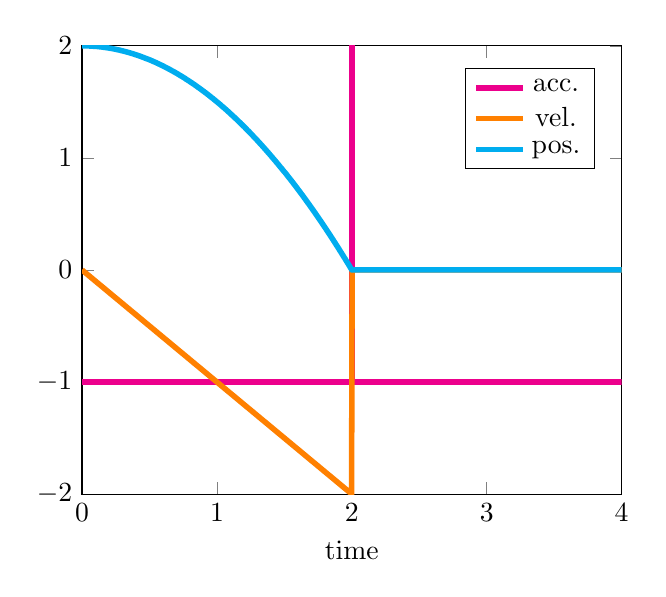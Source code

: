 \begin{tikzpicture}[]
\begin{axis}[
  legend style = {{at={(0.95,0.95)},anchor=north east}},
  xmin = {0.0},
  xmax = {4.0},
  axis equal image = {false},
  ymax = {2.0},
  xlabel = {time},
  hide axis = {false},
  ymin = {-2.0}
]

\addplot+[
  mark = {none},
  color=magenta, line width=2pt,
  forget plot,
] coordinates {
  (2.0, -1.0)
  (2.0, 10.0)
};

\addplot+[
  mark = {none},
  color=magenta, line width=2pt
] coordinates {
  (0.0, -1.0)
  (0.004, -1.0)
  (0.008, -1.0)
  (0.012, -1.0)
  (0.016, -1.0)
  (0.02, -1.0)
  (0.024, -1.0)
  (0.028, -1.0)
  (0.032, -1.0)
  (0.036, -1.0)
  (0.04, -1.0)
  (0.044, -1.0)
  (0.048, -1.0)
  (0.052, -1.0)
  (0.056, -1.0)
  (0.06, -1.0)
  (0.064, -1.0)
  (0.068, -1.0)
  (0.072, -1.0)
  (0.076, -1.0)
  (0.08, -1.0)
  (0.084, -1.0)
  (0.088, -1.0)
  (0.092, -1.0)
  (0.096, -1.0)
  (0.1, -1.0)
  (0.104, -1.0)
  (0.108, -1.0)
  (0.112, -1.0)
  (0.116, -1.0)
  (0.12, -1.0)
  (0.124, -1.0)
  (0.128, -1.0)
  (0.132, -1.0)
  (0.136, -1.0)
  (0.14, -1.0)
  (0.144, -1.0)
  (0.148, -1.0)
  (0.152, -1.0)
  (0.156, -1.0)
  (0.16, -1.0)
  (0.164, -1.0)
  (0.168, -1.0)
  (0.172, -1.0)
  (0.176, -1.0)
  (0.18, -1.0)
  (0.184, -1.0)
  (0.188, -1.0)
  (0.192, -1.0)
  (0.196, -1.0)
  (0.2, -1.0)
  (0.204, -1.0)
  (0.208, -1.0)
  (0.212, -1.0)
  (0.216, -1.0)
  (0.22, -1.0)
  (0.224, -1.0)
  (0.228, -1.0)
  (0.232, -1.0)
  (0.236, -1.0)
  (0.24, -1.0)
  (0.244, -1.0)
  (0.248, -1.0)
  (0.252, -1.0)
  (0.256, -1.0)
  (0.26, -1.0)
  (0.264, -1.0)
  (0.268, -1.0)
  (0.272, -1.0)
  (0.276, -1.0)
  (0.28, -1.0)
  (0.284, -1.0)
  (0.288, -1.0)
  (0.292, -1.0)
  (0.296, -1.0)
  (0.3, -1.0)
  (0.304, -1.0)
  (0.308, -1.0)
  (0.312, -1.0)
  (0.316, -1.0)
  (0.32, -1.0)
  (0.324, -1.0)
  (0.328, -1.0)
  (0.332, -1.0)
  (0.336, -1.0)
  (0.34, -1.0)
  (0.344, -1.0)
  (0.348, -1.0)
  (0.352, -1.0)
  (0.356, -1.0)
  (0.36, -1.0)
  (0.364, -1.0)
  (0.368, -1.0)
  (0.372, -1.0)
  (0.376, -1.0)
  (0.38, -1.0)
  (0.384, -1.0)
  (0.388, -1.0)
  (0.392, -1.0)
  (0.396, -1.0)
  (0.4, -1.0)
  (0.404, -1.0)
  (0.408, -1.0)
  (0.412, -1.0)
  (0.416, -1.0)
  (0.42, -1.0)
  (0.424, -1.0)
  (0.428, -1.0)
  (0.432, -1.0)
  (0.436, -1.0)
  (0.44, -1.0)
  (0.444, -1.0)
  (0.448, -1.0)
  (0.452, -1.0)
  (0.456, -1.0)
  (0.46, -1.0)
  (0.464, -1.0)
  (0.468, -1.0)
  (0.472, -1.0)
  (0.476, -1.0)
  (0.48, -1.0)
  (0.484, -1.0)
  (0.488, -1.0)
  (0.492, -1.0)
  (0.496, -1.0)
  (0.501, -1.0)
  (0.505, -1.0)
  (0.509, -1.0)
  (0.513, -1.0)
  (0.517, -1.0)
  (0.521, -1.0)
  (0.525, -1.0)
  (0.529, -1.0)
  (0.533, -1.0)
  (0.537, -1.0)
  (0.541, -1.0)
  (0.545, -1.0)
  (0.549, -1.0)
  (0.553, -1.0)
  (0.557, -1.0)
  (0.561, -1.0)
  (0.565, -1.0)
  (0.569, -1.0)
  (0.573, -1.0)
  (0.577, -1.0)
  (0.581, -1.0)
  (0.585, -1.0)
  (0.589, -1.0)
  (0.593, -1.0)
  (0.597, -1.0)
  (0.601, -1.0)
  (0.605, -1.0)
  (0.609, -1.0)
  (0.613, -1.0)
  (0.617, -1.0)
  (0.621, -1.0)
  (0.625, -1.0)
  (0.629, -1.0)
  (0.633, -1.0)
  (0.637, -1.0)
  (0.641, -1.0)
  (0.645, -1.0)
  (0.649, -1.0)
  (0.653, -1.0)
  (0.657, -1.0)
  (0.661, -1.0)
  (0.665, -1.0)
  (0.669, -1.0)
  (0.673, -1.0)
  (0.677, -1.0)
  (0.681, -1.0)
  (0.685, -1.0)
  (0.689, -1.0)
  (0.693, -1.0)
  (0.697, -1.0)
  (0.701, -1.0)
  (0.705, -1.0)
  (0.709, -1.0)
  (0.713, -1.0)
  (0.717, -1.0)
  (0.721, -1.0)
  (0.725, -1.0)
  (0.729, -1.0)
  (0.733, -1.0)
  (0.737, -1.0)
  (0.741, -1.0)
  (0.745, -1.0)
  (0.749, -1.0)
  (0.753, -1.0)
  (0.757, -1.0)
  (0.761, -1.0)
  (0.765, -1.0)
  (0.769, -1.0)
  (0.773, -1.0)
  (0.777, -1.0)
  (0.781, -1.0)
  (0.785, -1.0)
  (0.789, -1.0)
  (0.793, -1.0)
  (0.797, -1.0)
  (0.801, -1.0)
  (0.805, -1.0)
  (0.809, -1.0)
  (0.813, -1.0)
  (0.817, -1.0)
  (0.821, -1.0)
  (0.825, -1.0)
  (0.829, -1.0)
  (0.833, -1.0)
  (0.837, -1.0)
  (0.841, -1.0)
  (0.845, -1.0)
  (0.849, -1.0)
  (0.853, -1.0)
  (0.857, -1.0)
  (0.861, -1.0)
  (0.865, -1.0)
  (0.869, -1.0)
  (0.873, -1.0)
  (0.877, -1.0)
  (0.881, -1.0)
  (0.885, -1.0)
  (0.889, -1.0)
  (0.893, -1.0)
  (0.897, -1.0)
  (0.901, -1.0)
  (0.905, -1.0)
  (0.909, -1.0)
  (0.913, -1.0)
  (0.917, -1.0)
  (0.921, -1.0)
  (0.925, -1.0)
  (0.929, -1.0)
  (0.933, -1.0)
  (0.937, -1.0)
  (0.941, -1.0)
  (0.945, -1.0)
  (0.949, -1.0)
  (0.953, -1.0)
  (0.957, -1.0)
  (0.961, -1.0)
  (0.965, -1.0)
  (0.969, -1.0)
  (0.973, -1.0)
  (0.977, -1.0)
  (0.981, -1.0)
  (0.985, -1.0)
  (0.989, -1.0)
  (0.993, -1.0)
  (0.997, -1.0)
  (1.001, -1.0)
  (1.005, -1.0)
  (1.009, -1.0)
  (1.013, -1.0)
  (1.017, -1.0)
  (1.021, -1.0)
  (1.025, -1.0)
  (1.029, -1.0)
  (1.033, -1.0)
  (1.037, -1.0)
  (1.041, -1.0)
  (1.045, -1.0)
  (1.049, -1.0)
  (1.053, -1.0)
  (1.057, -1.0)
  (1.061, -1.0)
  (1.065, -1.0)
  (1.069, -1.0)
  (1.073, -1.0)
  (1.077, -1.0)
  (1.081, -1.0)
  (1.085, -1.0)
  (1.089, -1.0)
  (1.093, -1.0)
  (1.097, -1.0)
  (1.101, -1.0)
  (1.105, -1.0)
  (1.109, -1.0)
  (1.113, -1.0)
  (1.117, -1.0)
  (1.121, -1.0)
  (1.125, -1.0)
  (1.129, -1.0)
  (1.133, -1.0)
  (1.137, -1.0)
  (1.141, -1.0)
  (1.145, -1.0)
  (1.149, -1.0)
  (1.153, -1.0)
  (1.157, -1.0)
  (1.161, -1.0)
  (1.165, -1.0)
  (1.169, -1.0)
  (1.173, -1.0)
  (1.177, -1.0)
  (1.181, -1.0)
  (1.185, -1.0)
  (1.189, -1.0)
  (1.193, -1.0)
  (1.197, -1.0)
  (1.201, -1.0)
  (1.205, -1.0)
  (1.209, -1.0)
  (1.213, -1.0)
  (1.217, -1.0)
  (1.221, -1.0)
  (1.225, -1.0)
  (1.229, -1.0)
  (1.233, -1.0)
  (1.237, -1.0)
  (1.241, -1.0)
  (1.245, -1.0)
  (1.249, -1.0)
  (1.253, -1.0)
  (1.257, -1.0)
  (1.261, -1.0)
  (1.265, -1.0)
  (1.269, -1.0)
  (1.273, -1.0)
  (1.277, -1.0)
  (1.281, -1.0)
  (1.285, -1.0)
  (1.289, -1.0)
  (1.293, -1.0)
  (1.297, -1.0)
  (1.301, -1.0)
  (1.305, -1.0)
  (1.309, -1.0)
  (1.313, -1.0)
  (1.317, -1.0)
  (1.321, -1.0)
  (1.325, -1.0)
  (1.329, -1.0)
  (1.333, -1.0)
  (1.337, -1.0)
  (1.341, -1.0)
  (1.345, -1.0)
  (1.349, -1.0)
  (1.353, -1.0)
  (1.357, -1.0)
  (1.361, -1.0)
  (1.365, -1.0)
  (1.369, -1.0)
  (1.373, -1.0)
  (1.377, -1.0)
  (1.381, -1.0)
  (1.385, -1.0)
  (1.389, -1.0)
  (1.393, -1.0)
  (1.397, -1.0)
  (1.401, -1.0)
  (1.405, -1.0)
  (1.409, -1.0)
  (1.413, -1.0)
  (1.417, -1.0)
  (1.421, -1.0)
  (1.425, -1.0)
  (1.429, -1.0)
  (1.433, -1.0)
  (1.437, -1.0)
  (1.441, -1.0)
  (1.445, -1.0)
  (1.449, -1.0)
  (1.453, -1.0)
  (1.457, -1.0)
  (1.461, -1.0)
  (1.465, -1.0)
  (1.469, -1.0)
  (1.473, -1.0)
  (1.477, -1.0)
  (1.481, -1.0)
  (1.485, -1.0)
  (1.489, -1.0)
  (1.493, -1.0)
  (1.497, -1.0)
  (1.502, -1.0)
  (1.506, -1.0)
  (1.51, -1.0)
  (1.514, -1.0)
  (1.518, -1.0)
  (1.522, -1.0)
  (1.526, -1.0)
  (1.53, -1.0)
  (1.534, -1.0)
  (1.538, -1.0)
  (1.542, -1.0)
  (1.546, -1.0)
  (1.55, -1.0)
  (1.554, -1.0)
  (1.558, -1.0)
  (1.562, -1.0)
  (1.566, -1.0)
  (1.57, -1.0)
  (1.574, -1.0)
  (1.578, -1.0)
  (1.582, -1.0)
  (1.586, -1.0)
  (1.59, -1.0)
  (1.594, -1.0)
  (1.598, -1.0)
  (1.602, -1.0)
  (1.606, -1.0)
  (1.61, -1.0)
  (1.614, -1.0)
  (1.618, -1.0)
  (1.622, -1.0)
  (1.626, -1.0)
  (1.63, -1.0)
  (1.634, -1.0)
  (1.638, -1.0)
  (1.642, -1.0)
  (1.646, -1.0)
  (1.65, -1.0)
  (1.654, -1.0)
  (1.658, -1.0)
  (1.662, -1.0)
  (1.666, -1.0)
  (1.67, -1.0)
  (1.674, -1.0)
  (1.678, -1.0)
  (1.682, -1.0)
  (1.686, -1.0)
  (1.69, -1.0)
  (1.694, -1.0)
  (1.698, -1.0)
  (1.702, -1.0)
  (1.706, -1.0)
  (1.71, -1.0)
  (1.714, -1.0)
  (1.718, -1.0)
  (1.722, -1.0)
  (1.726, -1.0)
  (1.73, -1.0)
  (1.734, -1.0)
  (1.738, -1.0)
  (1.742, -1.0)
  (1.746, -1.0)
  (1.75, -1.0)
  (1.754, -1.0)
  (1.758, -1.0)
  (1.762, -1.0)
  (1.766, -1.0)
  (1.77, -1.0)
  (1.774, -1.0)
  (1.778, -1.0)
  (1.782, -1.0)
  (1.786, -1.0)
  (1.79, -1.0)
  (1.794, -1.0)
  (1.798, -1.0)
  (1.802, -1.0)
  (1.806, -1.0)
  (1.81, -1.0)
  (1.814, -1.0)
  (1.818, -1.0)
  (1.822, -1.0)
  (1.826, -1.0)
  (1.83, -1.0)
  (1.834, -1.0)
  (1.838, -1.0)
  (1.842, -1.0)
  (1.846, -1.0)
  (1.85, -1.0)
  (1.854, -1.0)
  (1.858, -1.0)
  (1.862, -1.0)
  (1.866, -1.0)
  (1.87, -1.0)
  (1.874, -1.0)
  (1.878, -1.0)
  (1.882, -1.0)
  (1.886, -1.0)
  (1.89, -1.0)
  (1.894, -1.0)
  (1.898, -1.0)
  (1.902, -1.0)
  (1.906, -1.0)
  (1.91, -1.0)
  (1.914, -1.0)
  (1.918, -1.0)
  (1.922, -1.0)
  (1.926, -1.0)
  (1.93, -1.0)
  (1.934, -1.0)
  (1.938, -1.0)
  (1.942, -1.0)
  (1.946, -1.0)
  (1.95, -1.0)
  (1.954, -1.0)
  (1.958, -1.0)
  (1.962, -1.0)
  (1.966, -1.0)
  (1.97, -1.0)
  (1.974, -1.0)
  (1.978, -1.0)
  (1.982, -1.0)
  (1.986, -1.0)
  (1.99, -1.0)
  (1.994, -1.0)
  (1.998, -1.0)
  (2.002, -1.0)
  (2.006, -1.0)
  (2.01, -1.0)
  (2.014, -1.0)
  (2.018, -1.0)
  (2.022, -1.0)
  (2.026, -1.0)
  (2.03, -1.0)
  (2.034, -1.0)
  (2.038, -1.0)
  (2.042, -1.0)
  (2.046, -1.0)
  (2.05, -1.0)
  (2.054, -1.0)
  (2.058, -1.0)
  (2.062, -1.0)
  (2.066, -1.0)
  (2.07, -1.0)
  (2.074, -1.0)
  (2.078, -1.0)
  (2.082, -1.0)
  (2.086, -1.0)
  (2.09, -1.0)
  (2.094, -1.0)
  (2.098, -1.0)
  (2.102, -1.0)
  (2.106, -1.0)
  (2.11, -1.0)
  (2.114, -1.0)
  (2.118, -1.0)
  (2.122, -1.0)
  (2.126, -1.0)
  (2.13, -1.0)
  (2.134, -1.0)
  (2.138, -1.0)
  (2.142, -1.0)
  (2.146, -1.0)
  (2.15, -1.0)
  (2.154, -1.0)
  (2.158, -1.0)
  (2.162, -1.0)
  (2.166, -1.0)
  (2.17, -1.0)
  (2.174, -1.0)
  (2.178, -1.0)
  (2.182, -1.0)
  (2.186, -1.0)
  (2.19, -1.0)
  (2.194, -1.0)
  (2.198, -1.0)
  (2.202, -1.0)
  (2.206, -1.0)
  (2.21, -1.0)
  (2.214, -1.0)
  (2.218, -1.0)
  (2.222, -1.0)
  (2.226, -1.0)
  (2.23, -1.0)
  (2.234, -1.0)
  (2.238, -1.0)
  (2.242, -1.0)
  (2.246, -1.0)
  (2.25, -1.0)
  (2.254, -1.0)
  (2.258, -1.0)
  (2.262, -1.0)
  (2.266, -1.0)
  (2.27, -1.0)
  (2.274, -1.0)
  (2.278, -1.0)
  (2.282, -1.0)
  (2.286, -1.0)
  (2.29, -1.0)
  (2.294, -1.0)
  (2.298, -1.0)
  (2.302, -1.0)
  (2.306, -1.0)
  (2.31, -1.0)
  (2.314, -1.0)
  (2.318, -1.0)
  (2.322, -1.0)
  (2.326, -1.0)
  (2.33, -1.0)
  (2.334, -1.0)
  (2.338, -1.0)
  (2.342, -1.0)
  (2.346, -1.0)
  (2.35, -1.0)
  (2.354, -1.0)
  (2.358, -1.0)
  (2.362, -1.0)
  (2.366, -1.0)
  (2.37, -1.0)
  (2.374, -1.0)
  (2.378, -1.0)
  (2.382, -1.0)
  (2.386, -1.0)
  (2.39, -1.0)
  (2.394, -1.0)
  (2.398, -1.0)
  (2.402, -1.0)
  (2.406, -1.0)
  (2.41, -1.0)
  (2.414, -1.0)
  (2.418, -1.0)
  (2.422, -1.0)
  (2.426, -1.0)
  (2.43, -1.0)
  (2.434, -1.0)
  (2.438, -1.0)
  (2.442, -1.0)
  (2.446, -1.0)
  (2.45, -1.0)
  (2.454, -1.0)
  (2.458, -1.0)
  (2.462, -1.0)
  (2.466, -1.0)
  (2.47, -1.0)
  (2.474, -1.0)
  (2.478, -1.0)
  (2.482, -1.0)
  (2.486, -1.0)
  (2.49, -1.0)
  (2.494, -1.0)
  (2.498, -1.0)
  (2.503, -1.0)
  (2.507, -1.0)
  (2.511, -1.0)
  (2.515, -1.0)
  (2.519, -1.0)
  (2.523, -1.0)
  (2.527, -1.0)
  (2.531, -1.0)
  (2.535, -1.0)
  (2.539, -1.0)
  (2.543, -1.0)
  (2.547, -1.0)
  (2.551, -1.0)
  (2.555, -1.0)
  (2.559, -1.0)
  (2.563, -1.0)
  (2.567, -1.0)
  (2.571, -1.0)
  (2.575, -1.0)
  (2.579, -1.0)
  (2.583, -1.0)
  (2.587, -1.0)
  (2.591, -1.0)
  (2.595, -1.0)
  (2.599, -1.0)
  (2.603, -1.0)
  (2.607, -1.0)
  (2.611, -1.0)
  (2.615, -1.0)
  (2.619, -1.0)
  (2.623, -1.0)
  (2.627, -1.0)
  (2.631, -1.0)
  (2.635, -1.0)
  (2.639, -1.0)
  (2.643, -1.0)
  (2.647, -1.0)
  (2.651, -1.0)
  (2.655, -1.0)
  (2.659, -1.0)
  (2.663, -1.0)
  (2.667, -1.0)
  (2.671, -1.0)
  (2.675, -1.0)
  (2.679, -1.0)
  (2.683, -1.0)
  (2.687, -1.0)
  (2.691, -1.0)
  (2.695, -1.0)
  (2.699, -1.0)
  (2.703, -1.0)
  (2.707, -1.0)
  (2.711, -1.0)
  (2.715, -1.0)
  (2.719, -1.0)
  (2.723, -1.0)
  (2.727, -1.0)
  (2.731, -1.0)
  (2.735, -1.0)
  (2.739, -1.0)
  (2.743, -1.0)
  (2.747, -1.0)
  (2.751, -1.0)
  (2.755, -1.0)
  (2.759, -1.0)
  (2.763, -1.0)
  (2.767, -1.0)
  (2.771, -1.0)
  (2.775, -1.0)
  (2.779, -1.0)
  (2.783, -1.0)
  (2.787, -1.0)
  (2.791, -1.0)
  (2.795, -1.0)
  (2.799, -1.0)
  (2.803, -1.0)
  (2.807, -1.0)
  (2.811, -1.0)
  (2.815, -1.0)
  (2.819, -1.0)
  (2.823, -1.0)
  (2.827, -1.0)
  (2.831, -1.0)
  (2.835, -1.0)
  (2.839, -1.0)
  (2.843, -1.0)
  (2.847, -1.0)
  (2.851, -1.0)
  (2.855, -1.0)
  (2.859, -1.0)
  (2.863, -1.0)
  (2.867, -1.0)
  (2.871, -1.0)
  (2.875, -1.0)
  (2.879, -1.0)
  (2.883, -1.0)
  (2.887, -1.0)
  (2.891, -1.0)
  (2.895, -1.0)
  (2.899, -1.0)
  (2.903, -1.0)
  (2.907, -1.0)
  (2.911, -1.0)
  (2.915, -1.0)
  (2.919, -1.0)
  (2.923, -1.0)
  (2.927, -1.0)
  (2.931, -1.0)
  (2.935, -1.0)
  (2.939, -1.0)
  (2.943, -1.0)
  (2.947, -1.0)
  (2.951, -1.0)
  (2.955, -1.0)
  (2.959, -1.0)
  (2.963, -1.0)
  (2.967, -1.0)
  (2.971, -1.0)
  (2.975, -1.0)
  (2.979, -1.0)
  (2.983, -1.0)
  (2.987, -1.0)
  (2.991, -1.0)
  (2.995, -1.0)
  (2.999, -1.0)
  (3.003, -1.0)
  (3.007, -1.0)
  (3.011, -1.0)
  (3.015, -1.0)
  (3.019, -1.0)
  (3.023, -1.0)
  (3.027, -1.0)
  (3.031, -1.0)
  (3.035, -1.0)
  (3.039, -1.0)
  (3.043, -1.0)
  (3.047, -1.0)
  (3.051, -1.0)
  (3.055, -1.0)
  (3.059, -1.0)
  (3.063, -1.0)
  (3.067, -1.0)
  (3.071, -1.0)
  (3.075, -1.0)
  (3.079, -1.0)
  (3.083, -1.0)
  (3.087, -1.0)
  (3.091, -1.0)
  (3.095, -1.0)
  (3.099, -1.0)
  (3.103, -1.0)
  (3.107, -1.0)
  (3.111, -1.0)
  (3.115, -1.0)
  (3.119, -1.0)
  (3.123, -1.0)
  (3.127, -1.0)
  (3.131, -1.0)
  (3.135, -1.0)
  (3.139, -1.0)
  (3.143, -1.0)
  (3.147, -1.0)
  (3.151, -1.0)
  (3.155, -1.0)
  (3.159, -1.0)
  (3.163, -1.0)
  (3.167, -1.0)
  (3.171, -1.0)
  (3.175, -1.0)
  (3.179, -1.0)
  (3.183, -1.0)
  (3.187, -1.0)
  (3.191, -1.0)
  (3.195, -1.0)
  (3.199, -1.0)
  (3.203, -1.0)
  (3.207, -1.0)
  (3.211, -1.0)
  (3.215, -1.0)
  (3.219, -1.0)
  (3.223, -1.0)
  (3.227, -1.0)
  (3.231, -1.0)
  (3.235, -1.0)
  (3.239, -1.0)
  (3.243, -1.0)
  (3.247, -1.0)
  (3.251, -1.0)
  (3.255, -1.0)
  (3.259, -1.0)
  (3.263, -1.0)
  (3.267, -1.0)
  (3.271, -1.0)
  (3.275, -1.0)
  (3.279, -1.0)
  (3.283, -1.0)
  (3.287, -1.0)
  (3.291, -1.0)
  (3.295, -1.0)
  (3.299, -1.0)
  (3.303, -1.0)
  (3.307, -1.0)
  (3.311, -1.0)
  (3.315, -1.0)
  (3.319, -1.0)
  (3.323, -1.0)
  (3.327, -1.0)
  (3.331, -1.0)
  (3.335, -1.0)
  (3.339, -1.0)
  (3.343, -1.0)
  (3.347, -1.0)
  (3.351, -1.0)
  (3.355, -1.0)
  (3.359, -1.0)
  (3.363, -1.0)
  (3.367, -1.0)
  (3.371, -1.0)
  (3.375, -1.0)
  (3.379, -1.0)
  (3.383, -1.0)
  (3.387, -1.0)
  (3.391, -1.0)
  (3.395, -1.0)
  (3.399, -1.0)
  (3.403, -1.0)
  (3.407, -1.0)
  (3.411, -1.0)
  (3.415, -1.0)
  (3.419, -1.0)
  (3.423, -1.0)
  (3.427, -1.0)
  (3.431, -1.0)
  (3.435, -1.0)
  (3.439, -1.0)
  (3.443, -1.0)
  (3.447, -1.0)
  (3.451, -1.0)
  (3.455, -1.0)
  (3.459, -1.0)
  (3.463, -1.0)
  (3.467, -1.0)
  (3.471, -1.0)
  (3.475, -1.0)
  (3.479, -1.0)
  (3.483, -1.0)
  (3.487, -1.0)
  (3.491, -1.0)
  (3.495, -1.0)
  (3.499, -1.0)
  (3.504, -1.0)
  (3.508, -1.0)
  (3.512, -1.0)
  (3.516, -1.0)
  (3.52, -1.0)
  (3.524, -1.0)
  (3.528, -1.0)
  (3.532, -1.0)
  (3.536, -1.0)
  (3.54, -1.0)
  (3.544, -1.0)
  (3.548, -1.0)
  (3.552, -1.0)
  (3.556, -1.0)
  (3.56, -1.0)
  (3.564, -1.0)
  (3.568, -1.0)
  (3.572, -1.0)
  (3.576, -1.0)
  (3.58, -1.0)
  (3.584, -1.0)
  (3.588, -1.0)
  (3.592, -1.0)
  (3.596, -1.0)
  (3.6, -1.0)
  (3.604, -1.0)
  (3.608, -1.0)
  (3.612, -1.0)
  (3.616, -1.0)
  (3.62, -1.0)
  (3.624, -1.0)
  (3.628, -1.0)
  (3.632, -1.0)
  (3.636, -1.0)
  (3.64, -1.0)
  (3.644, -1.0)
  (3.648, -1.0)
  (3.652, -1.0)
  (3.656, -1.0)
  (3.66, -1.0)
  (3.664, -1.0)
  (3.668, -1.0)
  (3.672, -1.0)
  (3.676, -1.0)
  (3.68, -1.0)
  (3.684, -1.0)
  (3.688, -1.0)
  (3.692, -1.0)
  (3.696, -1.0)
  (3.7, -1.0)
  (3.704, -1.0)
  (3.708, -1.0)
  (3.712, -1.0)
  (3.716, -1.0)
  (3.72, -1.0)
  (3.724, -1.0)
  (3.728, -1.0)
  (3.732, -1.0)
  (3.736, -1.0)
  (3.74, -1.0)
  (3.744, -1.0)
  (3.748, -1.0)
  (3.752, -1.0)
  (3.756, -1.0)
  (3.76, -1.0)
  (3.764, -1.0)
  (3.768, -1.0)
  (3.772, -1.0)
  (3.776, -1.0)
  (3.78, -1.0)
  (3.784, -1.0)
  (3.788, -1.0)
  (3.792, -1.0)
  (3.796, -1.0)
  (3.8, -1.0)
  (3.804, -1.0)
  (3.808, -1.0)
  (3.812, -1.0)
  (3.816, -1.0)
  (3.82, -1.0)
  (3.824, -1.0)
  (3.828, -1.0)
  (3.832, -1.0)
  (3.836, -1.0)
  (3.84, -1.0)
  (3.844, -1.0)
  (3.848, -1.0)
  (3.852, -1.0)
  (3.856, -1.0)
  (3.86, -1.0)
  (3.864, -1.0)
  (3.868, -1.0)
  (3.872, -1.0)
  (3.876, -1.0)
  (3.88, -1.0)
  (3.884, -1.0)
  (3.888, -1.0)
  (3.892, -1.0)
  (3.896, -1.0)
  (3.9, -1.0)
  (3.904, -1.0)
  (3.908, -1.0)
  (3.912, -1.0)
  (3.916, -1.0)
  (3.92, -1.0)
  (3.924, -1.0)
  (3.928, -1.0)
  (3.932, -1.0)
  (3.936, -1.0)
  (3.94, -1.0)
  (3.944, -1.0)
  (3.948, -1.0)
  (3.952, -1.0)
  (3.956, -1.0)
  (3.96, -1.0)
  (3.964, -1.0)
  (3.968, -1.0)
  (3.972, -1.0)
  (3.976, -1.0)
  (3.98, -1.0)
  (3.984, -1.0)
  (3.988, -1.0)
  (3.992, -1.0)
  (3.996, -1.0)
  (4.0, -1.0)
};
\addlegendentry{{}{acc.}}

\addplot+[
  mark = {none},
  color=orange, line width=2pt
] coordinates {
  (0.0, -0.0)
  (0.004, -0.004)
  (0.008, -0.008)
  (0.012, -0.012)
  (0.016, -0.016)
  (0.02, -0.02)
  (0.024, -0.024)
  (0.028, -0.028)
  (0.032, -0.032)
  (0.036, -0.036)
  (0.04, -0.04)
  (0.044, -0.044)
  (0.048, -0.048)
  (0.052, -0.052)
  (0.056, -0.056)
  (0.06, -0.06)
  (0.064, -0.064)
  (0.068, -0.068)
  (0.072, -0.072)
  (0.076, -0.076)
  (0.08, -0.08)
  (0.084, -0.084)
  (0.088, -0.088)
  (0.092, -0.092)
  (0.096, -0.096)
  (0.1, -0.1)
  (0.104, -0.104)
  (0.108, -0.108)
  (0.112, -0.112)
  (0.116, -0.116)
  (0.12, -0.12)
  (0.124, -0.124)
  (0.128, -0.128)
  (0.132, -0.132)
  (0.136, -0.136)
  (0.14, -0.14)
  (0.144, -0.144)
  (0.148, -0.148)
  (0.152, -0.152)
  (0.156, -0.156)
  (0.16, -0.16)
  (0.164, -0.164)
  (0.168, -0.168)
  (0.172, -0.172)
  (0.176, -0.176)
  (0.18, -0.18)
  (0.184, -0.184)
  (0.188, -0.188)
  (0.192, -0.192)
  (0.196, -0.196)
  (0.2, -0.2)
  (0.204, -0.204)
  (0.208, -0.208)
  (0.212, -0.212)
  (0.216, -0.216)
  (0.22, -0.22)
  (0.224, -0.224)
  (0.228, -0.228)
  (0.232, -0.232)
  (0.236, -0.236)
  (0.24, -0.24)
  (0.244, -0.244)
  (0.248, -0.248)
  (0.252, -0.252)
  (0.256, -0.256)
  (0.26, -0.26)
  (0.264, -0.264)
  (0.268, -0.268)
  (0.272, -0.272)
  (0.276, -0.276)
  (0.28, -0.28)
  (0.284, -0.284)
  (0.288, -0.288)
  (0.292, -0.292)
  (0.296, -0.296)
  (0.3, -0.3)
  (0.304, -0.304)
  (0.308, -0.308)
  (0.312, -0.312)
  (0.316, -0.316)
  (0.32, -0.32)
  (0.324, -0.324)
  (0.328, -0.328)
  (0.332, -0.332)
  (0.336, -0.336)
  (0.34, -0.34)
  (0.344, -0.344)
  (0.348, -0.348)
  (0.352, -0.352)
  (0.356, -0.356)
  (0.36, -0.36)
  (0.364, -0.364)
  (0.368, -0.368)
  (0.372, -0.372)
  (0.376, -0.376)
  (0.38, -0.38)
  (0.384, -0.384)
  (0.388, -0.388)
  (0.392, -0.392)
  (0.396, -0.396)
  (0.4, -0.4)
  (0.404, -0.404)
  (0.408, -0.408)
  (0.412, -0.412)
  (0.416, -0.416)
  (0.42, -0.42)
  (0.424, -0.424)
  (0.428, -0.428)
  (0.432, -0.432)
  (0.436, -0.436)
  (0.44, -0.44)
  (0.444, -0.444)
  (0.448, -0.448)
  (0.452, -0.452)
  (0.456, -0.456)
  (0.46, -0.46)
  (0.464, -0.464)
  (0.468, -0.468)
  (0.472, -0.472)
  (0.476, -0.476)
  (0.48, -0.48)
  (0.484, -0.484)
  (0.488, -0.488)
  (0.492, -0.492)
  (0.496, -0.496)
  (0.501, -0.501)
  (0.505, -0.505)
  (0.509, -0.509)
  (0.513, -0.513)
  (0.517, -0.517)
  (0.521, -0.521)
  (0.525, -0.525)
  (0.529, -0.529)
  (0.533, -0.533)
  (0.537, -0.537)
  (0.541, -0.541)
  (0.545, -0.545)
  (0.549, -0.549)
  (0.553, -0.553)
  (0.557, -0.557)
  (0.561, -0.561)
  (0.565, -0.565)
  (0.569, -0.569)
  (0.573, -0.573)
  (0.577, -0.577)
  (0.581, -0.581)
  (0.585, -0.585)
  (0.589, -0.589)
  (0.593, -0.593)
  (0.597, -0.597)
  (0.601, -0.601)
  (0.605, -0.605)
  (0.609, -0.609)
  (0.613, -0.613)
  (0.617, -0.617)
  (0.621, -0.621)
  (0.625, -0.625)
  (0.629, -0.629)
  (0.633, -0.633)
  (0.637, -0.637)
  (0.641, -0.641)
  (0.645, -0.645)
  (0.649, -0.649)
  (0.653, -0.653)
  (0.657, -0.657)
  (0.661, -0.661)
  (0.665, -0.665)
  (0.669, -0.669)
  (0.673, -0.673)
  (0.677, -0.677)
  (0.681, -0.681)
  (0.685, -0.685)
  (0.689, -0.689)
  (0.693, -0.693)
  (0.697, -0.697)
  (0.701, -0.701)
  (0.705, -0.705)
  (0.709, -0.709)
  (0.713, -0.713)
  (0.717, -0.717)
  (0.721, -0.721)
  (0.725, -0.725)
  (0.729, -0.729)
  (0.733, -0.733)
  (0.737, -0.737)
  (0.741, -0.741)
  (0.745, -0.745)
  (0.749, -0.749)
  (0.753, -0.753)
  (0.757, -0.757)
  (0.761, -0.761)
  (0.765, -0.765)
  (0.769, -0.769)
  (0.773, -0.773)
  (0.777, -0.777)
  (0.781, -0.781)
  (0.785, -0.785)
  (0.789, -0.789)
  (0.793, -0.793)
  (0.797, -0.797)
  (0.801, -0.801)
  (0.805, -0.805)
  (0.809, -0.809)
  (0.813, -0.813)
  (0.817, -0.817)
  (0.821, -0.821)
  (0.825, -0.825)
  (0.829, -0.829)
  (0.833, -0.833)
  (0.837, -0.837)
  (0.841, -0.841)
  (0.845, -0.845)
  (0.849, -0.849)
  (0.853, -0.853)
  (0.857, -0.857)
  (0.861, -0.861)
  (0.865, -0.865)
  (0.869, -0.869)
  (0.873, -0.873)
  (0.877, -0.877)
  (0.881, -0.881)
  (0.885, -0.885)
  (0.889, -0.889)
  (0.893, -0.893)
  (0.897, -0.897)
  (0.901, -0.901)
  (0.905, -0.905)
  (0.909, -0.909)
  (0.913, -0.913)
  (0.917, -0.917)
  (0.921, -0.921)
  (0.925, -0.925)
  (0.929, -0.929)
  (0.933, -0.933)
  (0.937, -0.937)
  (0.941, -0.941)
  (0.945, -0.945)
  (0.949, -0.949)
  (0.953, -0.953)
  (0.957, -0.957)
  (0.961, -0.961)
  (0.965, -0.965)
  (0.969, -0.969)
  (0.973, -0.973)
  (0.977, -0.977)
  (0.981, -0.981)
  (0.985, -0.985)
  (0.989, -0.989)
  (0.993, -0.993)
  (0.997, -0.997)
  (1.001, -1.001)
  (1.005, -1.005)
  (1.009, -1.009)
  (1.013, -1.013)
  (1.017, -1.017)
  (1.021, -1.021)
  (1.025, -1.025)
  (1.029, -1.029)
  (1.033, -1.033)
  (1.037, -1.037)
  (1.041, -1.041)
  (1.045, -1.045)
  (1.049, -1.049)
  (1.053, -1.053)
  (1.057, -1.057)
  (1.061, -1.061)
  (1.065, -1.065)
  (1.069, -1.069)
  (1.073, -1.073)
  (1.077, -1.077)
  (1.081, -1.081)
  (1.085, -1.085)
  (1.089, -1.089)
  (1.093, -1.093)
  (1.097, -1.097)
  (1.101, -1.101)
  (1.105, -1.105)
  (1.109, -1.109)
  (1.113, -1.113)
  (1.117, -1.117)
  (1.121, -1.121)
  (1.125, -1.125)
  (1.129, -1.129)
  (1.133, -1.133)
  (1.137, -1.137)
  (1.141, -1.141)
  (1.145, -1.145)
  (1.149, -1.149)
  (1.153, -1.153)
  (1.157, -1.157)
  (1.161, -1.161)
  (1.165, -1.165)
  (1.169, -1.169)
  (1.173, -1.173)
  (1.177, -1.177)
  (1.181, -1.181)
  (1.185, -1.185)
  (1.189, -1.189)
  (1.193, -1.193)
  (1.197, -1.197)
  (1.201, -1.201)
  (1.205, -1.205)
  (1.209, -1.209)
  (1.213, -1.213)
  (1.217, -1.217)
  (1.221, -1.221)
  (1.225, -1.225)
  (1.229, -1.229)
  (1.233, -1.233)
  (1.237, -1.237)
  (1.241, -1.241)
  (1.245, -1.245)
  (1.249, -1.249)
  (1.253, -1.253)
  (1.257, -1.257)
  (1.261, -1.261)
  (1.265, -1.265)
  (1.269, -1.269)
  (1.273, -1.273)
  (1.277, -1.277)
  (1.281, -1.281)
  (1.285, -1.285)
  (1.289, -1.289)
  (1.293, -1.293)
  (1.297, -1.297)
  (1.301, -1.301)
  (1.305, -1.305)
  (1.309, -1.309)
  (1.313, -1.313)
  (1.317, -1.317)
  (1.321, -1.321)
  (1.325, -1.325)
  (1.329, -1.329)
  (1.333, -1.333)
  (1.337, -1.337)
  (1.341, -1.341)
  (1.345, -1.345)
  (1.349, -1.349)
  (1.353, -1.353)
  (1.357, -1.357)
  (1.361, -1.361)
  (1.365, -1.365)
  (1.369, -1.369)
  (1.373, -1.373)
  (1.377, -1.377)
  (1.381, -1.381)
  (1.385, -1.385)
  (1.389, -1.389)
  (1.393, -1.393)
  (1.397, -1.397)
  (1.401, -1.401)
  (1.405, -1.405)
  (1.409, -1.409)
  (1.413, -1.413)
  (1.417, -1.417)
  (1.421, -1.421)
  (1.425, -1.425)
  (1.429, -1.429)
  (1.433, -1.433)
  (1.437, -1.437)
  (1.441, -1.441)
  (1.445, -1.445)
  (1.449, -1.449)
  (1.453, -1.453)
  (1.457, -1.457)
  (1.461, -1.461)
  (1.465, -1.465)
  (1.469, -1.469)
  (1.473, -1.473)
  (1.477, -1.477)
  (1.481, -1.481)
  (1.485, -1.485)
  (1.489, -1.489)
  (1.493, -1.493)
  (1.497, -1.497)
  (1.502, -1.502)
  (1.506, -1.506)
  (1.51, -1.51)
  (1.514, -1.514)
  (1.518, -1.518)
  (1.522, -1.522)
  (1.526, -1.526)
  (1.53, -1.53)
  (1.534, -1.534)
  (1.538, -1.538)
  (1.542, -1.542)
  (1.546, -1.546)
  (1.55, -1.55)
  (1.554, -1.554)
  (1.558, -1.558)
  (1.562, -1.562)
  (1.566, -1.566)
  (1.57, -1.57)
  (1.574, -1.574)
  (1.578, -1.578)
  (1.582, -1.582)
  (1.586, -1.586)
  (1.59, -1.59)
  (1.594, -1.594)
  (1.598, -1.598)
  (1.602, -1.602)
  (1.606, -1.606)
  (1.61, -1.61)
  (1.614, -1.614)
  (1.618, -1.618)
  (1.622, -1.622)
  (1.626, -1.626)
  (1.63, -1.63)
  (1.634, -1.634)
  (1.638, -1.638)
  (1.642, -1.642)
  (1.646, -1.646)
  (1.65, -1.65)
  (1.654, -1.654)
  (1.658, -1.658)
  (1.662, -1.662)
  (1.666, -1.666)
  (1.67, -1.67)
  (1.674, -1.674)
  (1.678, -1.678)
  (1.682, -1.682)
  (1.686, -1.686)
  (1.69, -1.69)
  (1.694, -1.694)
  (1.698, -1.698)
  (1.702, -1.702)
  (1.706, -1.706)
  (1.71, -1.71)
  (1.714, -1.714)
  (1.718, -1.718)
  (1.722, -1.722)
  (1.726, -1.726)
  (1.73, -1.73)
  (1.734, -1.734)
  (1.738, -1.738)
  (1.742, -1.742)
  (1.746, -1.746)
  (1.75, -1.75)
  (1.754, -1.754)
  (1.758, -1.758)
  (1.762, -1.762)
  (1.766, -1.766)
  (1.77, -1.77)
  (1.774, -1.774)
  (1.778, -1.778)
  (1.782, -1.782)
  (1.786, -1.786)
  (1.79, -1.79)
  (1.794, -1.794)
  (1.798, -1.798)
  (1.802, -1.802)
  (1.806, -1.806)
  (1.81, -1.81)
  (1.814, -1.814)
  (1.818, -1.818)
  (1.822, -1.822)
  (1.826, -1.826)
  (1.83, -1.83)
  (1.834, -1.834)
  (1.838, -1.838)
  (1.842, -1.842)
  (1.846, -1.846)
  (1.85, -1.85)
  (1.854, -1.854)
  (1.858, -1.858)
  (1.862, -1.862)
  (1.866, -1.866)
  (1.87, -1.87)
  (1.874, -1.874)
  (1.878, -1.878)
  (1.882, -1.882)
  (1.886, -1.886)
  (1.89, -1.89)
  (1.894, -1.894)
  (1.898, -1.898)
  (1.902, -1.902)
  (1.906, -1.906)
  (1.91, -1.91)
  (1.914, -1.914)
  (1.918, -1.918)
  (1.922, -1.922)
  (1.926, -1.926)
  (1.93, -1.93)
  (1.934, -1.934)
  (1.938, -1.938)
  (1.942, -1.942)
  (1.946, -1.946)
  (1.95, -1.95)
  (1.954, -1.954)
  (1.958, -1.958)
  (1.962, -1.962)
  (1.966, -1.966)
  (1.97, -1.97)
  (1.974, -1.974)
  (1.978, -1.978)
  (1.982, -1.982)
  (1.986, -1.986)
  (1.99, -1.99)
  (1.994, -1.994)
  (1.998, -1.998)
  (2.002, 0.0)
  (2.006, 0.0)
  (2.01, 0.0)
  (2.014, 0.0)
  (2.018, 0.0)
  (2.022, 0.0)
  (2.026, 0.0)
  (2.03, 0.0)
  (2.034, 0.0)
  (2.038, 0.0)
  (2.042, 0.0)
  (2.046, 0.0)
  (2.05, 0.0)
  (2.054, 0.0)
  (2.058, 0.0)
  (2.062, 0.0)
  (2.066, 0.0)
  (2.07, 0.0)
  (2.074, 0.0)
  (2.078, 0.0)
  (2.082, 0.0)
  (2.086, 0.0)
  (2.09, 0.0)
  (2.094, 0.0)
  (2.098, 0.0)
  (2.102, 0.0)
  (2.106, 0.0)
  (2.11, 0.0)
  (2.114, 0.0)
  (2.118, 0.0)
  (2.122, 0.0)
  (2.126, 0.0)
  (2.13, 0.0)
  (2.134, 0.0)
  (2.138, 0.0)
  (2.142, 0.0)
  (2.146, 0.0)
  (2.15, 0.0)
  (2.154, 0.0)
  (2.158, 0.0)
  (2.162, 0.0)
  (2.166, 0.0)
  (2.17, 0.0)
  (2.174, 0.0)
  (2.178, 0.0)
  (2.182, 0.0)
  (2.186, 0.0)
  (2.19, 0.0)
  (2.194, 0.0)
  (2.198, 0.0)
  (2.202, 0.0)
  (2.206, 0.0)
  (2.21, 0.0)
  (2.214, 0.0)
  (2.218, 0.0)
  (2.222, 0.0)
  (2.226, 0.0)
  (2.23, 0.0)
  (2.234, 0.0)
  (2.238, 0.0)
  (2.242, 0.0)
  (2.246, 0.0)
  (2.25, 0.0)
  (2.254, 0.0)
  (2.258, 0.0)
  (2.262, 0.0)
  (2.266, 0.0)
  (2.27, 0.0)
  (2.274, 0.0)
  (2.278, 0.0)
  (2.282, 0.0)
  (2.286, 0.0)
  (2.29, 0.0)
  (2.294, 0.0)
  (2.298, 0.0)
  (2.302, 0.0)
  (2.306, 0.0)
  (2.31, 0.0)
  (2.314, 0.0)
  (2.318, 0.0)
  (2.322, 0.0)
  (2.326, 0.0)
  (2.33, 0.0)
  (2.334, 0.0)
  (2.338, 0.0)
  (2.342, 0.0)
  (2.346, 0.0)
  (2.35, 0.0)
  (2.354, 0.0)
  (2.358, 0.0)
  (2.362, 0.0)
  (2.366, 0.0)
  (2.37, 0.0)
  (2.374, 0.0)
  (2.378, 0.0)
  (2.382, 0.0)
  (2.386, 0.0)
  (2.39, 0.0)
  (2.394, 0.0)
  (2.398, 0.0)
  (2.402, 0.0)
  (2.406, 0.0)
  (2.41, 0.0)
  (2.414, 0.0)
  (2.418, 0.0)
  (2.422, 0.0)
  (2.426, 0.0)
  (2.43, 0.0)
  (2.434, 0.0)
  (2.438, 0.0)
  (2.442, 0.0)
  (2.446, 0.0)
  (2.45, 0.0)
  (2.454, 0.0)
  (2.458, 0.0)
  (2.462, 0.0)
  (2.466, 0.0)
  (2.47, 0.0)
  (2.474, 0.0)
  (2.478, 0.0)
  (2.482, 0.0)
  (2.486, 0.0)
  (2.49, 0.0)
  (2.494, 0.0)
  (2.498, 0.0)
  (2.503, 0.0)
  (2.507, 0.0)
  (2.511, 0.0)
  (2.515, 0.0)
  (2.519, 0.0)
  (2.523, 0.0)
  (2.527, 0.0)
  (2.531, 0.0)
  (2.535, 0.0)
  (2.539, 0.0)
  (2.543, 0.0)
  (2.547, 0.0)
  (2.551, 0.0)
  (2.555, 0.0)
  (2.559, 0.0)
  (2.563, 0.0)
  (2.567, 0.0)
  (2.571, 0.0)
  (2.575, 0.0)
  (2.579, 0.0)
  (2.583, 0.0)
  (2.587, 0.0)
  (2.591, 0.0)
  (2.595, 0.0)
  (2.599, 0.0)
  (2.603, 0.0)
  (2.607, 0.0)
  (2.611, 0.0)
  (2.615, 0.0)
  (2.619, 0.0)
  (2.623, 0.0)
  (2.627, 0.0)
  (2.631, 0.0)
  (2.635, 0.0)
  (2.639, 0.0)
  (2.643, 0.0)
  (2.647, 0.0)
  (2.651, 0.0)
  (2.655, 0.0)
  (2.659, 0.0)
  (2.663, 0.0)
  (2.667, 0.0)
  (2.671, 0.0)
  (2.675, 0.0)
  (2.679, 0.0)
  (2.683, 0.0)
  (2.687, 0.0)
  (2.691, 0.0)
  (2.695, 0.0)
  (2.699, 0.0)
  (2.703, 0.0)
  (2.707, 0.0)
  (2.711, 0.0)
  (2.715, 0.0)
  (2.719, 0.0)
  (2.723, 0.0)
  (2.727, 0.0)
  (2.731, 0.0)
  (2.735, 0.0)
  (2.739, 0.0)
  (2.743, 0.0)
  (2.747, 0.0)
  (2.751, 0.0)
  (2.755, 0.0)
  (2.759, 0.0)
  (2.763, 0.0)
  (2.767, 0.0)
  (2.771, 0.0)
  (2.775, 0.0)
  (2.779, 0.0)
  (2.783, 0.0)
  (2.787, 0.0)
  (2.791, 0.0)
  (2.795, 0.0)
  (2.799, 0.0)
  (2.803, 0.0)
  (2.807, 0.0)
  (2.811, 0.0)
  (2.815, 0.0)
  (2.819, 0.0)
  (2.823, 0.0)
  (2.827, 0.0)
  (2.831, 0.0)
  (2.835, 0.0)
  (2.839, 0.0)
  (2.843, 0.0)
  (2.847, 0.0)
  (2.851, 0.0)
  (2.855, 0.0)
  (2.859, 0.0)
  (2.863, 0.0)
  (2.867, 0.0)
  (2.871, 0.0)
  (2.875, 0.0)
  (2.879, 0.0)
  (2.883, 0.0)
  (2.887, 0.0)
  (2.891, 0.0)
  (2.895, 0.0)
  (2.899, 0.0)
  (2.903, 0.0)
  (2.907, 0.0)
  (2.911, 0.0)
  (2.915, 0.0)
  (2.919, 0.0)
  (2.923, 0.0)
  (2.927, 0.0)
  (2.931, 0.0)
  (2.935, 0.0)
  (2.939, 0.0)
  (2.943, 0.0)
  (2.947, 0.0)
  (2.951, 0.0)
  (2.955, 0.0)
  (2.959, 0.0)
  (2.963, 0.0)
  (2.967, 0.0)
  (2.971, 0.0)
  (2.975, 0.0)
  (2.979, 0.0)
  (2.983, 0.0)
  (2.987, 0.0)
  (2.991, 0.0)
  (2.995, 0.0)
  (2.999, 0.0)
  (3.003, 0.0)
  (3.007, 0.0)
  (3.011, 0.0)
  (3.015, 0.0)
  (3.019, 0.0)
  (3.023, 0.0)
  (3.027, 0.0)
  (3.031, 0.0)
  (3.035, 0.0)
  (3.039, 0.0)
  (3.043, 0.0)
  (3.047, 0.0)
  (3.051, 0.0)
  (3.055, 0.0)
  (3.059, 0.0)
  (3.063, 0.0)
  (3.067, 0.0)
  (3.071, 0.0)
  (3.075, 0.0)
  (3.079, 0.0)
  (3.083, 0.0)
  (3.087, 0.0)
  (3.091, 0.0)
  (3.095, 0.0)
  (3.099, 0.0)
  (3.103, 0.0)
  (3.107, 0.0)
  (3.111, 0.0)
  (3.115, 0.0)
  (3.119, 0.0)
  (3.123, 0.0)
  (3.127, 0.0)
  (3.131, 0.0)
  (3.135, 0.0)
  (3.139, 0.0)
  (3.143, 0.0)
  (3.147, 0.0)
  (3.151, 0.0)
  (3.155, 0.0)
  (3.159, 0.0)
  (3.163, 0.0)
  (3.167, 0.0)
  (3.171, 0.0)
  (3.175, 0.0)
  (3.179, 0.0)
  (3.183, 0.0)
  (3.187, 0.0)
  (3.191, 0.0)
  (3.195, 0.0)
  (3.199, 0.0)
  (3.203, 0.0)
  (3.207, 0.0)
  (3.211, 0.0)
  (3.215, 0.0)
  (3.219, 0.0)
  (3.223, 0.0)
  (3.227, 0.0)
  (3.231, 0.0)
  (3.235, 0.0)
  (3.239, 0.0)
  (3.243, 0.0)
  (3.247, 0.0)
  (3.251, 0.0)
  (3.255, 0.0)
  (3.259, 0.0)
  (3.263, 0.0)
  (3.267, 0.0)
  (3.271, 0.0)
  (3.275, 0.0)
  (3.279, 0.0)
  (3.283, 0.0)
  (3.287, 0.0)
  (3.291, 0.0)
  (3.295, 0.0)
  (3.299, 0.0)
  (3.303, 0.0)
  (3.307, 0.0)
  (3.311, 0.0)
  (3.315, 0.0)
  (3.319, 0.0)
  (3.323, 0.0)
  (3.327, 0.0)
  (3.331, 0.0)
  (3.335, 0.0)
  (3.339, 0.0)
  (3.343, 0.0)
  (3.347, 0.0)
  (3.351, 0.0)
  (3.355, 0.0)
  (3.359, 0.0)
  (3.363, 0.0)
  (3.367, 0.0)
  (3.371, 0.0)
  (3.375, 0.0)
  (3.379, 0.0)
  (3.383, 0.0)
  (3.387, 0.0)
  (3.391, 0.0)
  (3.395, 0.0)
  (3.399, 0.0)
  (3.403, 0.0)
  (3.407, 0.0)
  (3.411, 0.0)
  (3.415, 0.0)
  (3.419, 0.0)
  (3.423, 0.0)
  (3.427, 0.0)
  (3.431, 0.0)
  (3.435, 0.0)
  (3.439, 0.0)
  (3.443, 0.0)
  (3.447, 0.0)
  (3.451, 0.0)
  (3.455, 0.0)
  (3.459, 0.0)
  (3.463, 0.0)
  (3.467, 0.0)
  (3.471, 0.0)
  (3.475, 0.0)
  (3.479, 0.0)
  (3.483, 0.0)
  (3.487, 0.0)
  (3.491, 0.0)
  (3.495, 0.0)
  (3.499, 0.0)
  (3.504, 0.0)
  (3.508, 0.0)
  (3.512, 0.0)
  (3.516, 0.0)
  (3.52, 0.0)
  (3.524, 0.0)
  (3.528, 0.0)
  (3.532, 0.0)
  (3.536, 0.0)
  (3.54, 0.0)
  (3.544, 0.0)
  (3.548, 0.0)
  (3.552, 0.0)
  (3.556, 0.0)
  (3.56, 0.0)
  (3.564, 0.0)
  (3.568, 0.0)
  (3.572, 0.0)
  (3.576, 0.0)
  (3.58, 0.0)
  (3.584, 0.0)
  (3.588, 0.0)
  (3.592, 0.0)
  (3.596, 0.0)
  (3.6, 0.0)
  (3.604, 0.0)
  (3.608, 0.0)
  (3.612, 0.0)
  (3.616, 0.0)
  (3.62, 0.0)
  (3.624, 0.0)
  (3.628, 0.0)
  (3.632, 0.0)
  (3.636, 0.0)
  (3.64, 0.0)
  (3.644, 0.0)
  (3.648, 0.0)
  (3.652, 0.0)
  (3.656, 0.0)
  (3.66, 0.0)
  (3.664, 0.0)
  (3.668, 0.0)
  (3.672, 0.0)
  (3.676, 0.0)
  (3.68, 0.0)
  (3.684, 0.0)
  (3.688, 0.0)
  (3.692, 0.0)
  (3.696, 0.0)
  (3.7, 0.0)
  (3.704, 0.0)
  (3.708, 0.0)
  (3.712, 0.0)
  (3.716, 0.0)
  (3.72, 0.0)
  (3.724, 0.0)
  (3.728, 0.0)
  (3.732, 0.0)
  (3.736, 0.0)
  (3.74, 0.0)
  (3.744, 0.0)
  (3.748, 0.0)
  (3.752, 0.0)
  (3.756, 0.0)
  (3.76, 0.0)
  (3.764, 0.0)
  (3.768, 0.0)
  (3.772, 0.0)
  (3.776, 0.0)
  (3.78, 0.0)
  (3.784, 0.0)
  (3.788, 0.0)
  (3.792, 0.0)
  (3.796, 0.0)
  (3.8, 0.0)
  (3.804, 0.0)
  (3.808, 0.0)
  (3.812, 0.0)
  (3.816, 0.0)
  (3.82, 0.0)
  (3.824, 0.0)
  (3.828, 0.0)
  (3.832, 0.0)
  (3.836, 0.0)
  (3.84, 0.0)
  (3.844, 0.0)
  (3.848, 0.0)
  (3.852, 0.0)
  (3.856, 0.0)
  (3.86, 0.0)
  (3.864, 0.0)
  (3.868, 0.0)
  (3.872, 0.0)
  (3.876, 0.0)
  (3.88, 0.0)
  (3.884, 0.0)
  (3.888, 0.0)
  (3.892, 0.0)
  (3.896, 0.0)
  (3.9, 0.0)
  (3.904, 0.0)
  (3.908, 0.0)
  (3.912, 0.0)
  (3.916, 0.0)
  (3.92, 0.0)
  (3.924, 0.0)
  (3.928, 0.0)
  (3.932, 0.0)
  (3.936, 0.0)
  (3.94, 0.0)
  (3.944, 0.0)
  (3.948, 0.0)
  (3.952, 0.0)
  (3.956, 0.0)
  (3.96, 0.0)
  (3.964, 0.0)
  (3.968, 0.0)
  (3.972, 0.0)
  (3.976, 0.0)
  (3.98, 0.0)
  (3.984, 0.0)
  (3.988, 0.0)
  (3.992, 0.0)
  (3.996, 0.0)
  (4.0, 0.0)
};
\addlegendentry{{}{vel.}}

\addplot+[
  mark = {none},
  color=cyan, line width=2pt
] coordinates {
  (0.0, 2.0)
  (0.004, 2.0)
  (0.008, 2.0)
  (0.012, 2.0)
  (0.016, 2.0)
  (0.02, 2.0)
  (0.024, 2.0)
  (0.028, 2.0)
  (0.032, 1.999)
  (0.036, 1.999)
  (0.04, 1.999)
  (0.044, 1.999)
  (0.048, 1.999)
  (0.052, 1.999)
  (0.056, 1.998)
  (0.06, 1.998)
  (0.064, 1.998)
  (0.068, 1.998)
  (0.072, 1.997)
  (0.076, 1.997)
  (0.08, 1.997)
  (0.084, 1.996)
  (0.088, 1.996)
  (0.092, 1.996)
  (0.096, 1.995)
  (0.1, 1.995)
  (0.104, 1.995)
  (0.108, 1.994)
  (0.112, 1.994)
  (0.116, 1.993)
  (0.12, 1.993)
  (0.124, 1.992)
  (0.128, 1.992)
  (0.132, 1.991)
  (0.136, 1.991)
  (0.14, 1.99)
  (0.144, 1.99)
  (0.148, 1.989)
  (0.152, 1.988)
  (0.156, 1.988)
  (0.16, 1.987)
  (0.164, 1.987)
  (0.168, 1.986)
  (0.172, 1.985)
  (0.176, 1.984)
  (0.18, 1.984)
  (0.184, 1.983)
  (0.188, 1.982)
  (0.192, 1.982)
  (0.196, 1.981)
  (0.2, 1.98)
  (0.204, 1.979)
  (0.208, 1.978)
  (0.212, 1.977)
  (0.216, 1.977)
  (0.22, 1.976)
  (0.224, 1.975)
  (0.228, 1.974)
  (0.232, 1.973)
  (0.236, 1.972)
  (0.24, 1.971)
  (0.244, 1.97)
  (0.248, 1.969)
  (0.252, 1.968)
  (0.256, 1.967)
  (0.26, 1.966)
  (0.264, 1.965)
  (0.268, 1.964)
  (0.272, 1.963)
  (0.276, 1.962)
  (0.28, 1.961)
  (0.284, 1.96)
  (0.288, 1.958)
  (0.292, 1.957)
  (0.296, 1.956)
  (0.3, 1.955)
  (0.304, 1.954)
  (0.308, 1.952)
  (0.312, 1.951)
  (0.316, 1.95)
  (0.32, 1.949)
  (0.324, 1.947)
  (0.328, 1.946)
  (0.332, 1.945)
  (0.336, 1.943)
  (0.34, 1.942)
  (0.344, 1.941)
  (0.348, 1.939)
  (0.352, 1.938)
  (0.356, 1.937)
  (0.36, 1.935)
  (0.364, 1.934)
  (0.368, 1.932)
  (0.372, 1.931)
  (0.376, 1.929)
  (0.38, 1.928)
  (0.384, 1.926)
  (0.388, 1.925)
  (0.392, 1.923)
  (0.396, 1.921)
  (0.4, 1.92)
  (0.404, 1.918)
  (0.408, 1.917)
  (0.412, 1.915)
  (0.416, 1.913)
  (0.42, 1.912)
  (0.424, 1.91)
  (0.428, 1.908)
  (0.432, 1.907)
  (0.436, 1.905)
  (0.44, 1.903)
  (0.444, 1.901)
  (0.448, 1.899)
  (0.452, 1.898)
  (0.456, 1.896)
  (0.46, 1.894)
  (0.464, 1.892)
  (0.468, 1.89)
  (0.472, 1.888)
  (0.476, 1.886)
  (0.48, 1.885)
  (0.484, 1.883)
  (0.488, 1.881)
  (0.492, 1.879)
  (0.496, 1.877)
  (0.501, 1.875)
  (0.505, 1.873)
  (0.509, 1.871)
  (0.513, 1.869)
  (0.517, 1.867)
  (0.521, 1.865)
  (0.525, 1.862)
  (0.529, 1.86)
  (0.533, 1.858)
  (0.537, 1.856)
  (0.541, 1.854)
  (0.545, 1.852)
  (0.549, 1.85)
  (0.553, 1.847)
  (0.557, 1.845)
  (0.561, 1.843)
  (0.565, 1.841)
  (0.569, 1.838)
  (0.573, 1.836)
  (0.577, 1.834)
  (0.581, 1.831)
  (0.585, 1.829)
  (0.589, 1.827)
  (0.593, 1.824)
  (0.597, 1.822)
  (0.601, 1.82)
  (0.605, 1.817)
  (0.609, 1.815)
  (0.613, 1.812)
  (0.617, 1.81)
  (0.621, 1.807)
  (0.625, 1.805)
  (0.629, 1.802)
  (0.633, 1.8)
  (0.637, 1.797)
  (0.641, 1.795)
  (0.645, 1.792)
  (0.649, 1.79)
  (0.653, 1.787)
  (0.657, 1.784)
  (0.661, 1.782)
  (0.665, 1.779)
  (0.669, 1.776)
  (0.673, 1.774)
  (0.677, 1.771)
  (0.681, 1.768)
  (0.685, 1.766)
  (0.689, 1.763)
  (0.693, 1.76)
  (0.697, 1.757)
  (0.701, 1.755)
  (0.705, 1.752)
  (0.709, 1.749)
  (0.713, 1.746)
  (0.717, 1.743)
  (0.721, 1.74)
  (0.725, 1.737)
  (0.729, 1.734)
  (0.733, 1.732)
  (0.737, 1.729)
  (0.741, 1.726)
  (0.745, 1.723)
  (0.749, 1.72)
  (0.753, 1.717)
  (0.757, 1.714)
  (0.761, 1.711)
  (0.765, 1.708)
  (0.769, 1.704)
  (0.773, 1.701)
  (0.777, 1.698)
  (0.781, 1.695)
  (0.785, 1.692)
  (0.789, 1.689)
  (0.793, 1.686)
  (0.797, 1.683)
  (0.801, 1.679)
  (0.805, 1.676)
  (0.809, 1.673)
  (0.813, 1.67)
  (0.817, 1.666)
  (0.821, 1.663)
  (0.825, 1.66)
  (0.829, 1.657)
  (0.833, 1.653)
  (0.837, 1.65)
  (0.841, 1.646)
  (0.845, 1.643)
  (0.849, 1.64)
  (0.853, 1.636)
  (0.857, 1.633)
  (0.861, 1.629)
  (0.865, 1.626)
  (0.869, 1.623)
  (0.873, 1.619)
  (0.877, 1.616)
  (0.881, 1.612)
  (0.885, 1.608)
  (0.889, 1.605)
  (0.893, 1.601)
  (0.897, 1.598)
  (0.901, 1.594)
  (0.905, 1.591)
  (0.909, 1.587)
  (0.913, 1.583)
  (0.917, 1.58)
  (0.921, 1.576)
  (0.925, 1.572)
  (0.929, 1.569)
  (0.933, 1.565)
  (0.937, 1.561)
  (0.941, 1.557)
  (0.945, 1.554)
  (0.949, 1.55)
  (0.953, 1.546)
  (0.957, 1.542)
  (0.961, 1.538)
  (0.965, 1.534)
  (0.969, 1.531)
  (0.973, 1.527)
  (0.977, 1.523)
  (0.981, 1.519)
  (0.985, 1.515)
  (0.989, 1.511)
  (0.993, 1.507)
  (0.997, 1.503)
  (1.001, 1.499)
  (1.005, 1.495)
  (1.009, 1.491)
  (1.013, 1.487)
  (1.017, 1.483)
  (1.021, 1.479)
  (1.025, 1.475)
  (1.029, 1.471)
  (1.033, 1.466)
  (1.037, 1.462)
  (1.041, 1.458)
  (1.045, 1.454)
  (1.049, 1.45)
  (1.053, 1.446)
  (1.057, 1.441)
  (1.061, 1.437)
  (1.065, 1.433)
  (1.069, 1.429)
  (1.073, 1.424)
  (1.077, 1.42)
  (1.081, 1.416)
  (1.085, 1.411)
  (1.089, 1.407)
  (1.093, 1.403)
  (1.097, 1.398)
  (1.101, 1.394)
  (1.105, 1.389)
  (1.109, 1.385)
  (1.113, 1.38)
  (1.117, 1.376)
  (1.121, 1.372)
  (1.125, 1.367)
  (1.129, 1.363)
  (1.133, 1.358)
  (1.137, 1.353)
  (1.141, 1.349)
  (1.145, 1.344)
  (1.149, 1.34)
  (1.153, 1.335)
  (1.157, 1.33)
  (1.161, 1.326)
  (1.165, 1.321)
  (1.169, 1.317)
  (1.173, 1.312)
  (1.177, 1.307)
  (1.181, 1.302)
  (1.185, 1.298)
  (1.189, 1.293)
  (1.193, 1.288)
  (1.197, 1.283)
  (1.201, 1.279)
  (1.205, 1.274)
  (1.209, 1.269)
  (1.213, 1.264)
  (1.217, 1.259)
  (1.221, 1.254)
  (1.225, 1.249)
  (1.229, 1.244)
  (1.233, 1.24)
  (1.237, 1.235)
  (1.241, 1.23)
  (1.245, 1.225)
  (1.249, 1.22)
  (1.253, 1.215)
  (1.257, 1.21)
  (1.261, 1.205)
  (1.265, 1.2)
  (1.269, 1.194)
  (1.273, 1.189)
  (1.277, 1.184)
  (1.281, 1.179)
  (1.285, 1.174)
  (1.289, 1.169)
  (1.293, 1.164)
  (1.297, 1.159)
  (1.301, 1.153)
  (1.305, 1.148)
  (1.309, 1.143)
  (1.313, 1.138)
  (1.317, 1.132)
  (1.321, 1.127)
  (1.325, 1.122)
  (1.329, 1.116)
  (1.333, 1.111)
  (1.337, 1.106)
  (1.341, 1.1)
  (1.345, 1.095)
  (1.349, 1.09)
  (1.353, 1.084)
  (1.357, 1.079)
  (1.361, 1.073)
  (1.365, 1.068)
  (1.369, 1.062)
  (1.373, 1.057)
  (1.377, 1.051)
  (1.381, 1.046)
  (1.385, 1.04)
  (1.389, 1.035)
  (1.393, 1.029)
  (1.397, 1.024)
  (1.401, 1.018)
  (1.405, 1.012)
  (1.409, 1.007)
  (1.413, 1.001)
  (1.417, 0.995)
  (1.421, 0.99)
  (1.425, 0.984)
  (1.429, 0.978)
  (1.433, 0.973)
  (1.437, 0.967)
  (1.441, 0.961)
  (1.445, 0.955)
  (1.449, 0.95)
  (1.453, 0.944)
  (1.457, 0.938)
  (1.461, 0.932)
  (1.465, 0.926)
  (1.469, 0.92)
  (1.473, 0.914)
  (1.477, 0.909)
  (1.481, 0.903)
  (1.485, 0.897)
  (1.489, 0.891)
  (1.493, 0.885)
  (1.497, 0.879)
  (1.502, 0.873)
  (1.506, 0.867)
  (1.51, 0.861)
  (1.514, 0.855)
  (1.518, 0.849)
  (1.522, 0.842)
  (1.526, 0.836)
  (1.53, 0.83)
  (1.534, 0.824)
  (1.538, 0.818)
  (1.542, 0.812)
  (1.546, 0.806)
  (1.55, 0.799)
  (1.554, 0.793)
  (1.558, 0.787)
  (1.562, 0.781)
  (1.566, 0.775)
  (1.57, 0.768)
  (1.574, 0.762)
  (1.578, 0.756)
  (1.582, 0.749)
  (1.586, 0.743)
  (1.59, 0.737)
  (1.594, 0.73)
  (1.598, 0.724)
  (1.602, 0.717)
  (1.606, 0.711)
  (1.61, 0.705)
  (1.614, 0.698)
  (1.618, 0.692)
  (1.622, 0.685)
  (1.626, 0.679)
  (1.63, 0.672)
  (1.634, 0.666)
  (1.638, 0.659)
  (1.642, 0.653)
  (1.646, 0.646)
  (1.65, 0.639)
  (1.654, 0.633)
  (1.658, 0.626)
  (1.662, 0.619)
  (1.666, 0.613)
  (1.67, 0.606)
  (1.674, 0.599)
  (1.678, 0.593)
  (1.682, 0.586)
  (1.686, 0.579)
  (1.69, 0.572)
  (1.694, 0.566)
  (1.698, 0.559)
  (1.702, 0.552)
  (1.706, 0.545)
  (1.71, 0.538)
  (1.714, 0.532)
  (1.718, 0.525)
  (1.722, 0.518)
  (1.726, 0.511)
  (1.73, 0.504)
  (1.734, 0.497)
  (1.738, 0.49)
  (1.742, 0.483)
  (1.746, 0.476)
  (1.75, 0.469)
  (1.754, 0.462)
  (1.758, 0.455)
  (1.762, 0.448)
  (1.766, 0.441)
  (1.77, 0.434)
  (1.774, 0.427)
  (1.778, 0.42)
  (1.782, 0.413)
  (1.786, 0.405)
  (1.79, 0.398)
  (1.794, 0.391)
  (1.798, 0.384)
  (1.802, 0.377)
  (1.806, 0.37)
  (1.81, 0.362)
  (1.814, 0.355)
  (1.818, 0.348)
  (1.822, 0.34)
  (1.826, 0.333)
  (1.83, 0.326)
  (1.834, 0.319)
  (1.838, 0.311)
  (1.842, 0.304)
  (1.846, 0.296)
  (1.85, 0.289)
  (1.854, 0.282)
  (1.858, 0.274)
  (1.862, 0.267)
  (1.866, 0.259)
  (1.87, 0.252)
  (1.874, 0.244)
  (1.878, 0.237)
  (1.882, 0.229)
  (1.886, 0.222)
  (1.89, 0.214)
  (1.894, 0.207)
  (1.898, 0.199)
  (1.902, 0.191)
  (1.906, 0.184)
  (1.91, 0.176)
  (1.914, 0.168)
  (1.918, 0.161)
  (1.922, 0.153)
  (1.926, 0.145)
  (1.93, 0.138)
  (1.934, 0.13)
  (1.938, 0.122)
  (1.942, 0.114)
  (1.946, 0.107)
  (1.95, 0.099)
  (1.954, 0.091)
  (1.958, 0.083)
  (1.962, 0.075)
  (1.966, 0.067)
  (1.97, 0.06)
  (1.974, 0.052)
  (1.978, 0.044)
  (1.982, 0.036)
  (1.986, 0.028)
  (1.99, 0.02)
  (1.994, 0.012)
  (1.998, 0.004)
  (2.002, 0.0)
  (2.006, 0.0)
  (2.01, 0.0)
  (2.014, 0.0)
  (2.018, 0.0)
  (2.022, 0.0)
  (2.026, 0.0)
  (2.03, 0.0)
  (2.034, 0.0)
  (2.038, 0.0)
  (2.042, 0.0)
  (2.046, 0.0)
  (2.05, 0.0)
  (2.054, 0.0)
  (2.058, 0.0)
  (2.062, 0.0)
  (2.066, 0.0)
  (2.07, 0.0)
  (2.074, 0.0)
  (2.078, 0.0)
  (2.082, 0.0)
  (2.086, 0.0)
  (2.09, 0.0)
  (2.094, 0.0)
  (2.098, 0.0)
  (2.102, 0.0)
  (2.106, 0.0)
  (2.11, 0.0)
  (2.114, 0.0)
  (2.118, 0.0)
  (2.122, 0.0)
  (2.126, 0.0)
  (2.13, 0.0)
  (2.134, 0.0)
  (2.138, 0.0)
  (2.142, 0.0)
  (2.146, 0.0)
  (2.15, 0.0)
  (2.154, 0.0)
  (2.158, 0.0)
  (2.162, 0.0)
  (2.166, 0.0)
  (2.17, 0.0)
  (2.174, 0.0)
  (2.178, 0.0)
  (2.182, 0.0)
  (2.186, 0.0)
  (2.19, 0.0)
  (2.194, 0.0)
  (2.198, 0.0)
  (2.202, 0.0)
  (2.206, 0.0)
  (2.21, 0.0)
  (2.214, 0.0)
  (2.218, 0.0)
  (2.222, 0.0)
  (2.226, 0.0)
  (2.23, 0.0)
  (2.234, 0.0)
  (2.238, 0.0)
  (2.242, 0.0)
  (2.246, 0.0)
  (2.25, 0.0)
  (2.254, 0.0)
  (2.258, 0.0)
  (2.262, 0.0)
  (2.266, 0.0)
  (2.27, 0.0)
  (2.274, 0.0)
  (2.278, 0.0)
  (2.282, 0.0)
  (2.286, 0.0)
  (2.29, 0.0)
  (2.294, 0.0)
  (2.298, 0.0)
  (2.302, 0.0)
  (2.306, 0.0)
  (2.31, 0.0)
  (2.314, 0.0)
  (2.318, 0.0)
  (2.322, 0.0)
  (2.326, 0.0)
  (2.33, 0.0)
  (2.334, 0.0)
  (2.338, 0.0)
  (2.342, 0.0)
  (2.346, 0.0)
  (2.35, 0.0)
  (2.354, 0.0)
  (2.358, 0.0)
  (2.362, 0.0)
  (2.366, 0.0)
  (2.37, 0.0)
  (2.374, 0.0)
  (2.378, 0.0)
  (2.382, 0.0)
  (2.386, 0.0)
  (2.39, 0.0)
  (2.394, 0.0)
  (2.398, 0.0)
  (2.402, 0.0)
  (2.406, 0.0)
  (2.41, 0.0)
  (2.414, 0.0)
  (2.418, 0.0)
  (2.422, 0.0)
  (2.426, 0.0)
  (2.43, 0.0)
  (2.434, 0.0)
  (2.438, 0.0)
  (2.442, 0.0)
  (2.446, 0.0)
  (2.45, 0.0)
  (2.454, 0.0)
  (2.458, 0.0)
  (2.462, 0.0)
  (2.466, 0.0)
  (2.47, 0.0)
  (2.474, 0.0)
  (2.478, 0.0)
  (2.482, 0.0)
  (2.486, 0.0)
  (2.49, 0.0)
  (2.494, 0.0)
  (2.498, 0.0)
  (2.503, 0.0)
  (2.507, 0.0)
  (2.511, 0.0)
  (2.515, 0.0)
  (2.519, 0.0)
  (2.523, 0.0)
  (2.527, 0.0)
  (2.531, 0.0)
  (2.535, 0.0)
  (2.539, 0.0)
  (2.543, 0.0)
  (2.547, 0.0)
  (2.551, 0.0)
  (2.555, 0.0)
  (2.559, 0.0)
  (2.563, 0.0)
  (2.567, 0.0)
  (2.571, 0.0)
  (2.575, 0.0)
  (2.579, 0.0)
  (2.583, 0.0)
  (2.587, 0.0)
  (2.591, 0.0)
  (2.595, 0.0)
  (2.599, 0.0)
  (2.603, 0.0)
  (2.607, 0.0)
  (2.611, 0.0)
  (2.615, 0.0)
  (2.619, 0.0)
  (2.623, 0.0)
  (2.627, 0.0)
  (2.631, 0.0)
  (2.635, 0.0)
  (2.639, 0.0)
  (2.643, 0.0)
  (2.647, 0.0)
  (2.651, 0.0)
  (2.655, 0.0)
  (2.659, 0.0)
  (2.663, 0.0)
  (2.667, 0.0)
  (2.671, 0.0)
  (2.675, 0.0)
  (2.679, 0.0)
  (2.683, 0.0)
  (2.687, 0.0)
  (2.691, 0.0)
  (2.695, 0.0)
  (2.699, 0.0)
  (2.703, 0.0)
  (2.707, 0.0)
  (2.711, 0.0)
  (2.715, 0.0)
  (2.719, 0.0)
  (2.723, 0.0)
  (2.727, 0.0)
  (2.731, 0.0)
  (2.735, 0.0)
  (2.739, 0.0)
  (2.743, 0.0)
  (2.747, 0.0)
  (2.751, 0.0)
  (2.755, 0.0)
  (2.759, 0.0)
  (2.763, 0.0)
  (2.767, 0.0)
  (2.771, 0.0)
  (2.775, 0.0)
  (2.779, 0.0)
  (2.783, 0.0)
  (2.787, 0.0)
  (2.791, 0.0)
  (2.795, 0.0)
  (2.799, 0.0)
  (2.803, 0.0)
  (2.807, 0.0)
  (2.811, 0.0)
  (2.815, 0.0)
  (2.819, 0.0)
  (2.823, 0.0)
  (2.827, 0.0)
  (2.831, 0.0)
  (2.835, 0.0)
  (2.839, 0.0)
  (2.843, 0.0)
  (2.847, 0.0)
  (2.851, 0.0)
  (2.855, 0.0)
  (2.859, 0.0)
  (2.863, 0.0)
  (2.867, 0.0)
  (2.871, 0.0)
  (2.875, 0.0)
  (2.879, 0.0)
  (2.883, 0.0)
  (2.887, 0.0)
  (2.891, 0.0)
  (2.895, 0.0)
  (2.899, 0.0)
  (2.903, 0.0)
  (2.907, 0.0)
  (2.911, 0.0)
  (2.915, 0.0)
  (2.919, 0.0)
  (2.923, 0.0)
  (2.927, 0.0)
  (2.931, 0.0)
  (2.935, 0.0)
  (2.939, 0.0)
  (2.943, 0.0)
  (2.947, 0.0)
  (2.951, 0.0)
  (2.955, 0.0)
  (2.959, 0.0)
  (2.963, 0.0)
  (2.967, 0.0)
  (2.971, 0.0)
  (2.975, 0.0)
  (2.979, 0.0)
  (2.983, 0.0)
  (2.987, 0.0)
  (2.991, 0.0)
  (2.995, 0.0)
  (2.999, 0.0)
  (3.003, 0.0)
  (3.007, 0.0)
  (3.011, 0.0)
  (3.015, 0.0)
  (3.019, 0.0)
  (3.023, 0.0)
  (3.027, 0.0)
  (3.031, 0.0)
  (3.035, 0.0)
  (3.039, 0.0)
  (3.043, 0.0)
  (3.047, 0.0)
  (3.051, 0.0)
  (3.055, 0.0)
  (3.059, 0.0)
  (3.063, 0.0)
  (3.067, 0.0)
  (3.071, 0.0)
  (3.075, 0.0)
  (3.079, 0.0)
  (3.083, 0.0)
  (3.087, 0.0)
  (3.091, 0.0)
  (3.095, 0.0)
  (3.099, 0.0)
  (3.103, 0.0)
  (3.107, 0.0)
  (3.111, 0.0)
  (3.115, 0.0)
  (3.119, 0.0)
  (3.123, 0.0)
  (3.127, 0.0)
  (3.131, 0.0)
  (3.135, 0.0)
  (3.139, 0.0)
  (3.143, 0.0)
  (3.147, 0.0)
  (3.151, 0.0)
  (3.155, 0.0)
  (3.159, 0.0)
  (3.163, 0.0)
  (3.167, 0.0)
  (3.171, 0.0)
  (3.175, 0.0)
  (3.179, 0.0)
  (3.183, 0.0)
  (3.187, 0.0)
  (3.191, 0.0)
  (3.195, 0.0)
  (3.199, 0.0)
  (3.203, 0.0)
  (3.207, 0.0)
  (3.211, 0.0)
  (3.215, 0.0)
  (3.219, 0.0)
  (3.223, 0.0)
  (3.227, 0.0)
  (3.231, 0.0)
  (3.235, 0.0)
  (3.239, 0.0)
  (3.243, 0.0)
  (3.247, 0.0)
  (3.251, 0.0)
  (3.255, 0.0)
  (3.259, 0.0)
  (3.263, 0.0)
  (3.267, 0.0)
  (3.271, 0.0)
  (3.275, 0.0)
  (3.279, 0.0)
  (3.283, 0.0)
  (3.287, 0.0)
  (3.291, 0.0)
  (3.295, 0.0)
  (3.299, 0.0)
  (3.303, 0.0)
  (3.307, 0.0)
  (3.311, 0.0)
  (3.315, 0.0)
  (3.319, 0.0)
  (3.323, 0.0)
  (3.327, 0.0)
  (3.331, 0.0)
  (3.335, 0.0)
  (3.339, 0.0)
  (3.343, 0.0)
  (3.347, 0.0)
  (3.351, 0.0)
  (3.355, 0.0)
  (3.359, 0.0)
  (3.363, 0.0)
  (3.367, 0.0)
  (3.371, 0.0)
  (3.375, 0.0)
  (3.379, 0.0)
  (3.383, 0.0)
  (3.387, 0.0)
  (3.391, 0.0)
  (3.395, 0.0)
  (3.399, 0.0)
  (3.403, 0.0)
  (3.407, 0.0)
  (3.411, 0.0)
  (3.415, 0.0)
  (3.419, 0.0)
  (3.423, 0.0)
  (3.427, 0.0)
  (3.431, 0.0)
  (3.435, 0.0)
  (3.439, 0.0)
  (3.443, 0.0)
  (3.447, 0.0)
  (3.451, 0.0)
  (3.455, 0.0)
  (3.459, 0.0)
  (3.463, 0.0)
  (3.467, 0.0)
  (3.471, 0.0)
  (3.475, 0.0)
  (3.479, 0.0)
  (3.483, 0.0)
  (3.487, 0.0)
  (3.491, 0.0)
  (3.495, 0.0)
  (3.499, 0.0)
  (3.504, 0.0)
  (3.508, 0.0)
  (3.512, 0.0)
  (3.516, 0.0)
  (3.52, 0.0)
  (3.524, 0.0)
  (3.528, 0.0)
  (3.532, 0.0)
  (3.536, 0.0)
  (3.54, 0.0)
  (3.544, 0.0)
  (3.548, 0.0)
  (3.552, 0.0)
  (3.556, 0.0)
  (3.56, 0.0)
  (3.564, 0.0)
  (3.568, 0.0)
  (3.572, 0.0)
  (3.576, 0.0)
  (3.58, 0.0)
  (3.584, 0.0)
  (3.588, 0.0)
  (3.592, 0.0)
  (3.596, 0.0)
  (3.6, 0.0)
  (3.604, 0.0)
  (3.608, 0.0)
  (3.612, 0.0)
  (3.616, 0.0)
  (3.62, 0.0)
  (3.624, 0.0)
  (3.628, 0.0)
  (3.632, 0.0)
  (3.636, 0.0)
  (3.64, 0.0)
  (3.644, 0.0)
  (3.648, 0.0)
  (3.652, 0.0)
  (3.656, 0.0)
  (3.66, 0.0)
  (3.664, 0.0)
  (3.668, 0.0)
  (3.672, 0.0)
  (3.676, 0.0)
  (3.68, 0.0)
  (3.684, 0.0)
  (3.688, 0.0)
  (3.692, 0.0)
  (3.696, 0.0)
  (3.7, 0.0)
  (3.704, 0.0)
  (3.708, 0.0)
  (3.712, 0.0)
  (3.716, 0.0)
  (3.72, 0.0)
  (3.724, 0.0)
  (3.728, 0.0)
  (3.732, 0.0)
  (3.736, 0.0)
  (3.74, 0.0)
  (3.744, 0.0)
  (3.748, 0.0)
  (3.752, 0.0)
  (3.756, 0.0)
  (3.76, 0.0)
  (3.764, 0.0)
  (3.768, 0.0)
  (3.772, 0.0)
  (3.776, 0.0)
  (3.78, 0.0)
  (3.784, 0.0)
  (3.788, 0.0)
  (3.792, 0.0)
  (3.796, 0.0)
  (3.8, 0.0)
  (3.804, 0.0)
  (3.808, 0.0)
  (3.812, 0.0)
  (3.816, 0.0)
  (3.82, 0.0)
  (3.824, 0.0)
  (3.828, 0.0)
  (3.832, 0.0)
  (3.836, 0.0)
  (3.84, 0.0)
  (3.844, 0.0)
  (3.848, 0.0)
  (3.852, 0.0)
  (3.856, 0.0)
  (3.86, 0.0)
  (3.864, 0.0)
  (3.868, 0.0)
  (3.872, 0.0)
  (3.876, 0.0)
  (3.88, 0.0)
  (3.884, 0.0)
  (3.888, 0.0)
  (3.892, 0.0)
  (3.896, 0.0)
  (3.9, 0.0)
  (3.904, 0.0)
  (3.908, 0.0)
  (3.912, 0.0)
  (3.916, 0.0)
  (3.92, 0.0)
  (3.924, 0.0)
  (3.928, 0.0)
  (3.932, 0.0)
  (3.936, 0.0)
  (3.94, 0.0)
  (3.944, 0.0)
  (3.948, 0.0)
  (3.952, 0.0)
  (3.956, 0.0)
  (3.96, 0.0)
  (3.964, 0.0)
  (3.968, 0.0)
  (3.972, 0.0)
  (3.976, 0.0)
  (3.98, 0.0)
  (3.984, 0.0)
  (3.988, 0.0)
  (3.992, 0.0)
  (3.996, 0.0)
  (4.0, 0.0)
};
\addlegendentry{{}{pos.}}

\end{axis}
\end{tikzpicture}

